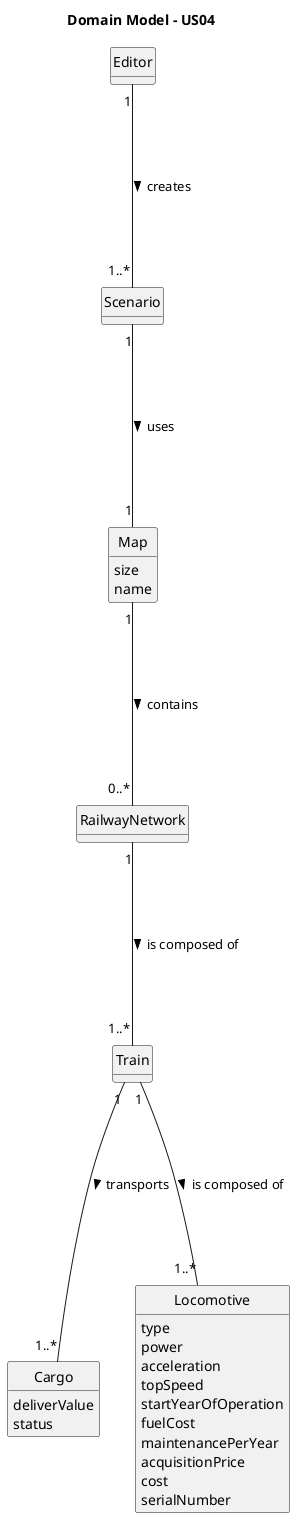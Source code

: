 @startuml
skinparam monochrome true
skinparam packageStyle rectangle
skinparam shadowing false



skinparam classAttributeIconSize 0

hide circle
hide methods

title Domain Model - US04

class Editor{
}

class Scenario{
}

class Map {
size
name
}

class Cargo{
deliverValue
status
}


class Locomotive{
type
power
acceleration
topSpeed
startYearOfOperation
fuelCost
maintenancePerYear
acquisitionPrice
cost
serialNumber
}



class RailwayNetwork{
}

class Train{
}



Editor "1" ---- "1..*" Scenario : creates >

Scenario "1" ---- "1" Map : uses >

Map "1" ---- "0..*" RailwayNetwork : contains >

RailwayNetwork "1" ---- "1..*" Train : is composed of >

Train "1" ---- "1..*" Cargo : transports >

Train "1" ---- "1..*" Locomotive : is composed of >

@enduml